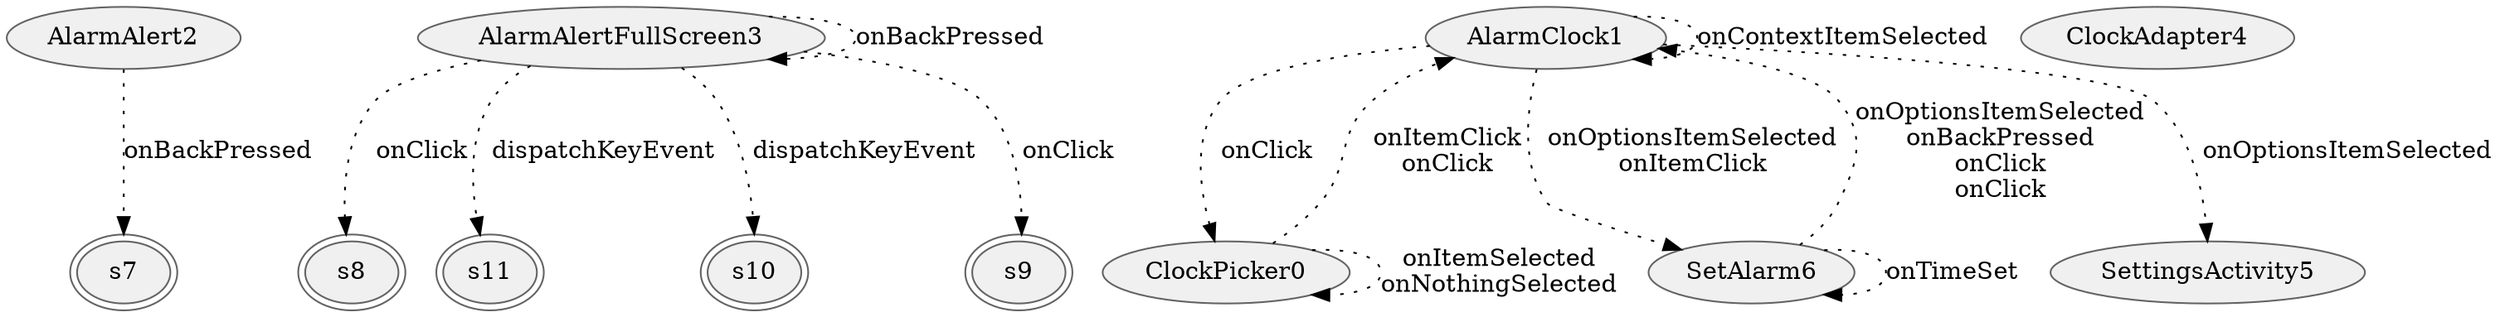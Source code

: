 digraph {
fontname="Helvetica";
node[style="filled,solid", colorscheme=greys3, fillcolor=1, color=3];
AlarmAlert2;
s8[peripheries=2];
AlarmAlertFullScreen3;
s11[peripheries=2];
s10[peripheries=2];
s9[peripheries=2];
AlarmClock1;
ClockPicker0;
SetAlarm6;
SettingsActivity5;
s7[peripheries=2];
ClockAdapter4;
AlarmAlert2 -> s7[label="onBackPressed",style=dotted];
AlarmAlertFullScreen3 -> s8[label="onClick",style=dotted];
AlarmAlertFullScreen3 -> AlarmAlertFullScreen3[label="onBackPressed",style=dotted];
AlarmAlertFullScreen3 -> s11[label="dispatchKeyEvent",style=dotted];
AlarmAlertFullScreen3 -> s10[label="dispatchKeyEvent",style=dotted];
AlarmAlertFullScreen3 -> s9[label="onClick",style=dotted];
ClockPicker0 -> ClockPicker0[label="onItemSelected
onNothingSelected",style=dotted];
ClockPicker0 -> AlarmClock1[label="onItemClick
onClick",style=dotted];
AlarmClock1 -> ClockPicker0[label="onClick",style=dotted];
AlarmClock1 -> AlarmClock1[label="onContextItemSelected",style=dotted];
AlarmClock1 -> SettingsActivity5[label="onOptionsItemSelected",style=dotted];
AlarmClock1 -> SetAlarm6[label="onOptionsItemSelected
onItemClick",style=dotted];
SetAlarm6 -> AlarmClock1[label="onOptionsItemSelected
onBackPressed
onClick
onClick",style=dotted];
SetAlarm6 -> SetAlarm6[label="onTimeSet",style=dotted];
}